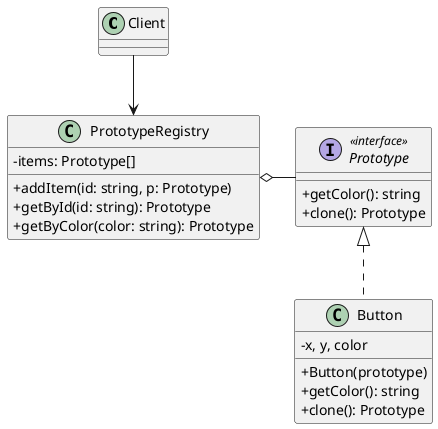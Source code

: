 @startuml Prototype Registry Structure
skinparam ClassAttributeIconSize 0

class Client

class PrototypeRegistry {
  - items: Prototype[]
  + addItem(id: string, p: Prototype)
  + getById(id: string): Prototype
  + getByColor(color: string): Prototype
}

Client --> PrototypeRegistry

interface Prototype <<interface>> {
  + getColor(): string
  + clone(): Prototype
}

class Button implements Prototype {
  - x, y, color
  + Button(prototype)
  + getColor(): string
  + clone(): Prototype
}

PrototypeRegistry o- Prototype
@enduml